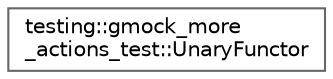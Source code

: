 digraph "Graphical Class Hierarchy"
{
 // LATEX_PDF_SIZE
  bgcolor="transparent";
  edge [fontname=Helvetica,fontsize=10,labelfontname=Helvetica,labelfontsize=10];
  node [fontname=Helvetica,fontsize=10,shape=box,height=0.2,width=0.4];
  rankdir="LR";
  Node0 [id="Node000000",label="testing::gmock_more\l_actions_test::UnaryFunctor",height=0.2,width=0.4,color="grey40", fillcolor="white", style="filled",URL="$structtesting_1_1gmock__more__actions__test_1_1_unary_functor.html",tooltip=" "];
}
